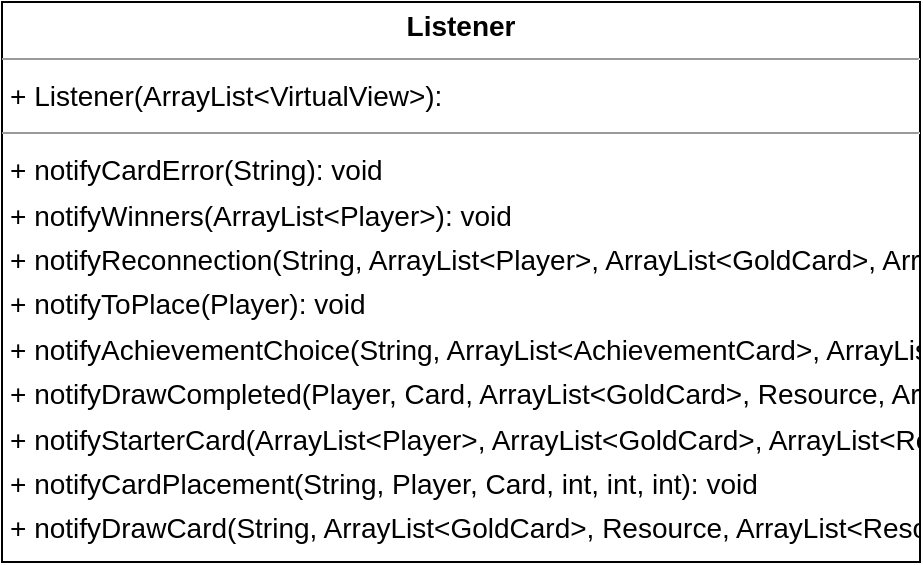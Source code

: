 <mxGraphModel dx="0" dy="0" grid="1" gridSize="10" guides="1" tooltips="1" connect="1" arrows="1" fold="1" page="0" pageScale="1" background="none" math="0" shadow="0">
  <root>
    <mxCell id="0" />
    <mxCell id="1" parent="0" />
    <mxCell id="node0" parent="1" vertex="1" value="&lt;p style=&quot;margin:0px;margin-top:4px;text-align:center;&quot;&gt;&lt;b&gt;Listener&lt;/b&gt;&lt;/p&gt;&lt;hr size=&quot;1&quot;/&gt;&lt;p style=&quot;margin:0 0 0 4px;line-height:1.6;&quot;&gt;+ Listener(ArrayList&amp;lt;VirtualView&amp;gt;): &lt;/p&gt;&lt;hr size=&quot;1&quot;/&gt;&lt;p style=&quot;margin:0 0 0 4px;line-height:1.6;&quot;&gt;+ notifyCardError(String): void&lt;br/&gt;+ notifyWinners(ArrayList&amp;lt;Player&amp;gt;): void&lt;br/&gt;+ notifyReconnection(String, ArrayList&amp;lt;Player&amp;gt;, ArrayList&amp;lt;GoldCard&amp;gt;, ArrayList&amp;lt;ResourceCard&amp;gt;, ArrayList&amp;lt;AchievementCard&amp;gt;, Resource, Resource): void&lt;br/&gt;+ notifyToPlace(Player): void&lt;br/&gt;+ notifyAchievementChoice(String, ArrayList&amp;lt;AchievementCard&amp;gt;, ArrayList&amp;lt;AchievementCard&amp;gt;): void&lt;br/&gt;+ notifyDrawCompleted(Player, Card, ArrayList&amp;lt;GoldCard&amp;gt;, Resource, ArrayList&amp;lt;ResourceCard&amp;gt;, Resource): void&lt;br/&gt;+ notifyStarterCard(ArrayList&amp;lt;Player&amp;gt;, ArrayList&amp;lt;GoldCard&amp;gt;, ArrayList&amp;lt;ResourceCard&amp;gt;, Resource, Resource): void&lt;br/&gt;+ notifyCardPlacement(String, Player, Card, int, int, int): void&lt;br/&gt;+ notifyDrawCard(String, ArrayList&amp;lt;GoldCard&amp;gt;, Resource, ArrayList&amp;lt;ResourceCard&amp;gt;, Resource): void&lt;/p&gt;" style="verticalAlign=top;align=left;overflow=fill;fontSize=14;fontFamily=Helvetica;html=1;rounded=0;shadow=0;comic=0;labelBackgroundColor=none;strokeWidth=1;">
      <mxGeometry x="-55" y="-14" width="459" height="280" as="geometry" />
    </mxCell>
  </root>
</mxGraphModel>